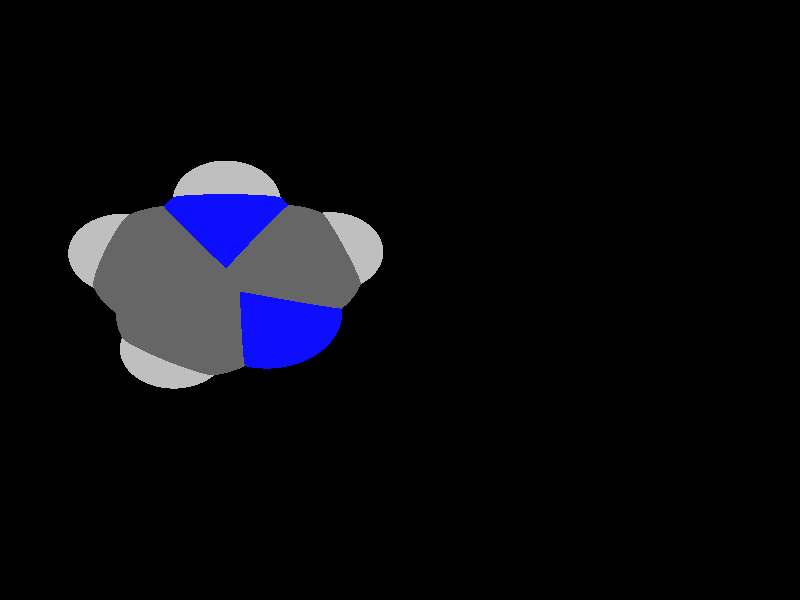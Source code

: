 global_settings {
	ambient_light rgb <0.200000002980232, 0.200000002980232, 0.200000002980232>
	max_trace_level 15
}

background { color rgb <0,0,0> }

camera {
	perspective
	location <10.8387996834582, -16.8558132604698, -11.1655904622373>
	angle 40
	up <-0.399537435255083, -0.641624913190337, 0.654742169562404>
	right <0.854276983127143, -0.001512188183266, 0.519815880275013> * 1
	direction <-0.332536725684515, 0.767017068949832, 0.548729570927821> }

light_source {
	<18.0676019183644, -29.8728598830927, 7.9860261100414>
	color rgb <1, 1, 1>
	fade_distance 49.0779318615855
	fade_power 0
	spotlight
	area_light <20, 0, 0>, <0, 0, 20>, 20, 20
	circular
	orient
	point_at <-18.0676019183644, 29.8728598830927, -7.9860261100414>
}

light_source {
	<-27.713477709983, -1.580779242357, 7.77471949307944>
	color rgb <0.300000011920929, 0.300000011920929, 0.300000011920929> shadowless
	fade_distance 49.0779318615855
	fade_power 0
	parallel
	point_at <27.713477709983, 1.580779242357, -7.77471949307944>
}

#default {
	finish {ambient 0.5 diffuse 1 specular 0.2 roughness .01 metallic 1}
}

union {
cylinder {
	<-0.434391092708841, -0.5259587327183, 0.571786991740007>, 	<0.158939712409873, -0.224290746623798, 0.64358231432958>, 0.075
	pigment { rgbt <0.0500000007450581, 0.0500000007450581, 1, 0> }
}
cylinder {
	<0.158939712409873, -0.224290746623798, 0.64358231432958>, 	<0.776199538782684, 0.0895435042064316, 0.718273141055075>, 0.075
	pigment { rgbt <0.400000005960464, 0.400000005960464, 0.400000005960464, 0> }
}
cylinder {
	<0.875114603150676, 0.1162705988493, 0.764724432243018>, 	<0.999674413144014, 0.53633035813982, 0.257788716073172>, 0.075
	pigment { rgbt <0.400000005960464, 0.400000005960464, 0.400000005960464, 0> }
}
cylinder {
	<0.677284474414692, 0.0628164095635633, 0.671821849867132>, 	<0.801844284408029, 0.482876168854084, 0.164886133697286>, 0.075
	pigment { rgbt <0.400000005960464, 0.400000005960464, 0.400000005960464, 0> }
}
cylinder {
	<0.999674413144014, 0.53633035813982, 0.257788716073172>, 	<1.11921492357893, 0.939463263058698, -0.228719366043165>, 0.075
	pigment { rgbt <0.0500000007450581, 0.0500000007450581, 1, 0> }
}
cylinder {
	<0.801844284408029, 0.482876168854084, 0.164886133697286>, 	<0.921384794842947, 0.886009073772961, -0.321621948419052>, 0.075
	pigment { rgbt <0.0500000007450581, 0.0500000007450581, 1, 0> }
}
cylinder {
	<1.02029985921094, 0.91273616841583, -0.275170657231109>, 	<0.483432997809193, 0.869986368363074, -0.677003656709335>, 0.075
	pigment { rgbt <0.0500000007450581, 0.0500000007450581, 1, 0> }
}
cylinder {
	<0.483432997809193, 0.869986368363074, -0.677003656709335>, 	<-0.0750058562291878, 0.825518827026106, -1.09498281667746>, 0.075
	pigment { rgbt <0.400000005960464, 0.400000005960464, 0.400000005960464, 0> }
}
cylinder {
	<-0.142699007693208, 0.845388652209461, -1.18261316126227>, 	<-0.601515810946122, 0.400845330523212, -0.928982328543201>, 0.075
	pigment { rgbt <0.400000005960464, 0.400000005960464, 0.400000005960464, 0> }
}
cylinder {
	<-0.00731270476516753, 0.805649001842752, -1.00735247209265>, 	<-0.466129508018081, 0.361105680156502, -0.753721639373586>, 0.075
	pigment { rgbt <0.400000005960464, 0.400000005960464, 0.400000005960464, 0> }
}
cylinder {
	<-0.601515810946122, 0.400845330523212, -0.928982328543201>, 	<-1.06033261419904, -0.0436979911630375, -0.675351495824135>, 0.075
	pigment { rgbt <0.400000005960464, 0.400000005960464, 0.400000005960464, 0> }
}
cylinder {
	<-0.466129508018081, 0.361105680156502, -0.753721639373586>, 	<-0.924946311270994, -0.083437641529747, -0.50009080665452>, 0.075
	pigment { rgbt <0.400000005960464, 0.400000005960464, 0.400000005960464, 0> }
}
cylinder {
	<-0.434391092708841, -0.5259587327183, 0.571786991740007>, 	<-0.708004011688434, -0.299328194894724, 0.0034800792338259>, 0.075
	pigment { rgbt <0.0500000007450581, 0.0500000007450581, 1, 0> }
}
cylinder {
	<-0.708004011688434, -0.299328194894724, 0.0034800792338259>, 	<-0.992639462735015, -0.0635678163463922, -0.587721151239328>, 0.075
	pigment { rgbt <0.400000005960464, 0.400000005960464, 0.400000005960464, 0> }
}
cylinder {
	<-0.434391092708841, -0.5259587327183, 0.571786991740007>, 	<-0.678901899886583, -0.934609422875515, 0.958270136880102>, 0.075
	pigment { rgbt <0.0500000007450581, 0.0500000007450581, 1, 0> }
}
cylinder {
	<-0.678901899886583, -0.934609422875515, 0.958270136880102>, 	<-0.83729921621085, -1.19933871391216, 1.2086390007408>, 0.075
	pigment { rgbt <0.75, 0.75, 0.75, 0> }
}
cylinder {
	<0.776199538782684, 0.0895435042064316, 0.718273141055075>, 	<1.17563015453915, -0.0266350923660305, 1.2337862314903>, 0.075
	pigment { rgbt <0.400000005960464, 0.400000005960464, 0.400000005960464, 0> }
}
cylinder {
	<1.17563015453915, -0.0266350923660305, 1.2337862314903>, 	<1.4285342355881, -0.100194904870814, 1.56018926436327>, 0.075
	pigment { rgbt <0.75, 0.75, 0.75, 0> }
}
cylinder {
	<-0.0750058562291878, 0.825518827026106, -1.09498281667746>, 	<-0.116995207179037, 1.18156959715423, -1.65231810343847>, 0.075
	pigment { rgbt <0.400000005960464, 0.400000005960464, 0.400000005960464, 0> }
}
cylinder {
	<-0.116995207179037, 1.18156959715423, -1.65231810343847>, 	<-0.143587594068535, 1.40706105194854, -2.00528558775181>, 0.075
	pigment { rgbt <0.75, 0.75, 0.75, 0> }
}
cylinder {
	<-0.992639462735015, -0.0635678163463922, -0.587721151239328>, 	<-1.58458211683271, -0.266547845399275, -0.802727340662122>, 0.075
	pigment { rgbt <0.400000005960464, 0.400000005960464, 0.400000005960464, 0> }
}
cylinder {
	<-1.58458211683271, -0.266547845399275, -0.802727340662122>, 	<-1.95913665442072, -0.394984426874204, -0.938773532468609>, 0.075
	pigment { rgbt <0.75, 0.75, 0.75, 0> }
}
sphere {
	<-0.434391092708841, -0.5259587327183, 0.571786991740007>, 0.3834
	pigment { rgbt <0.0500000007450581, 0.0500000007450581, 1,0> }
}
sphere {
	<0.776199538782684, 0.0895435042064316, 0.718273141055075>, 0.4104
	pigment { rgbt <0.400000005960464, 0.400000005960464, 0.400000005960464,0> }
}
sphere {
	<1.02029985921094, 0.91273616841583, -0.275170657231109>, 0.3834
	pigment { rgbt <0.0500000007450581, 0.0500000007450581, 1,0> }
}
sphere {
	<-0.0750058562291878, 0.825518827026106, -1.09498281667746>, 0.4104
	pigment { rgbt <0.400000005960464, 0.400000005960464, 0.400000005960464,0> }
}
sphere {
	<-0.992639462735015, -0.0635678163463922, -0.587721151239328>, 0.4104
	pigment { rgbt <0.400000005960464, 0.400000005960464, 0.400000005960464,0> }
}
sphere {
	<-0.83729921621085, -1.19933871391216, 1.2086390007408>, 0.1674
	pigment { rgbt <0.75, 0.75, 0.75,0> }
}
sphere {
	<1.4285342355881, -0.100194904870814, 1.56018926436327>, 0.1674
	pigment { rgbt <0.75, 0.75, 0.75,0> }
}
sphere {
	<-0.143587594068535, 1.40706105194854, -2.00528558775181>, 0.1674
	pigment { rgbt <0.75, 0.75, 0.75,0> }
}
sphere {
	<-1.95913665442072, -0.394984426874204, -0.938773532468609>, 0.1674
	pigment { rgbt <0.75, 0.75, 0.75,0> }
}
}
merge {
}
union {
}
merge {
sphere {
	<-0.434391092708841, -0.5259587327183, 0.571786991740007>, 1.549845
	pigment { rgbt <0, 0, 0,0> }
}
sphere {
	<0.776199538782684, 0.0895435042064316, 0.718273141055075>, 1.69983
	pigment { rgbt <0, 0, 0,0> }
}
sphere {
	<1.02029985921094, 0.91273616841583, -0.275170657231109>, 1.549845
	pigment { rgbt <0, 0, 0,0> }
}
sphere {
	<-0.0750058562291878, 0.825518827026106, -1.09498281667746>, 1.69983
	pigment { rgbt <0, 0, 0,0> }
}
sphere {
	<-0.992639462735015, -0.0635678163463922, -0.587721151239328>, 1.69983
	pigment { rgbt <0, 0, 0,0> }
}
sphere {
	<-0.83729921621085, -1.19933871391216, 1.2086390007408>, 1.09989
	pigment { rgbt <0, 0, 0,0> }
}
sphere {
	<1.4285342355881, -0.100194904870814, 1.56018926436327>, 1.09989
	pigment { rgbt <0, 0, 0,0> }
}
sphere {
	<-0.143587594068535, 1.40706105194854, -2.00528558775181>, 1.09989
	pigment { rgbt <0, 0, 0,0> }
}
sphere {
	<-1.95913665442072, -0.394984426874204, -0.938773532468609>, 1.09989
	pigment { rgbt <0, 0, 0,0> }
}
sphere {
	<-0.434391092708841, -0.5259587327183, 0.571786991740007>, 1.55
	pigment { rgbt <0.0500000007450581, 0.0500000007450581, 1,0.350000023841858> }
}
sphere {
	<0.776199538782684, 0.0895435042064316, 0.718273141055075>, 1.7
	pigment { rgbt <0.400000005960464, 0.400000005960464, 0.400000005960464,0.350000023841858> }
}
sphere {
	<1.02029985921094, 0.91273616841583, -0.275170657231109>, 1.55
	pigment { rgbt <0.0500000007450581, 0.0500000007450581, 1,0.350000023841858> }
}
sphere {
	<-0.0750058562291878, 0.825518827026106, -1.09498281667746>, 1.7
	pigment { rgbt <0.400000005960464, 0.400000005960464, 0.400000005960464,0.350000023841858> }
}
sphere {
	<-0.992639462735015, -0.0635678163463922, -0.587721151239328>, 1.7
	pigment { rgbt <0.400000005960464, 0.400000005960464, 0.400000005960464,0.350000023841858> }
}
sphere {
	<-0.83729921621085, -1.19933871391216, 1.2086390007408>, 1.1
	pigment { rgbt <0.75, 0.75, 0.75,0.350000023841858> }
}
sphere {
	<1.4285342355881, -0.100194904870814, 1.56018926436327>, 1.1
	pigment { rgbt <0.75, 0.75, 0.75,0.350000023841858> }
}
sphere {
	<-0.143587594068535, 1.40706105194854, -2.00528558775181>, 1.1
	pigment { rgbt <0.75, 0.75, 0.75,0.350000023841858> }
}
sphere {
	<-1.95913665442072, -0.394984426874204, -0.938773532468609>, 1.1
	pigment { rgbt <0.75, 0.75, 0.75,0.350000023841858> }
}
}
